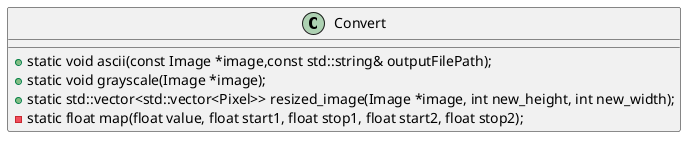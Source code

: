 @startuml


class Convert {
    +static void ascii(const Image *image,const std::string& outputFilePath);
    +static void grayscale(Image *image);
    +static std::vector<std::vector<Pixel>> resized_image(Image *image, int new_height, int new_width);
   -static float map(float value, float start1, float stop1, float start2, float stop2);


}
@enduml